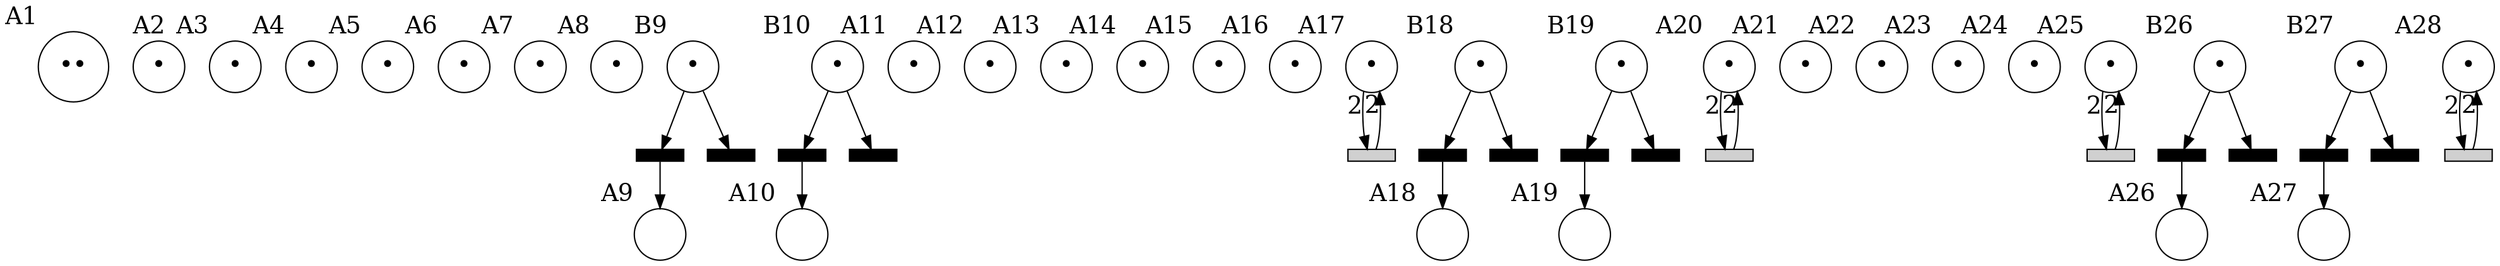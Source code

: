 digraph G {

	node[fontsize=18];
	edge[fontsize=18];
	A1 [shape=circle,xlabel="A1",label="••",pos="0.000000,0.000000!"];
	A2 [shape=circle,xlabel="A2",label="•",pos="0.000000,-0.746947!"];
	A3 [shape=circle,xlabel="A3",label="•",pos="0.000000,-1.493894!"];
	A4 [shape=circle,xlabel="A4",label="•",pos="0.000000,-2.240841!"];
	A5 [shape=circle,xlabel="A5",label="•",pos="-0.746947,-2.614314!"];
	A6 [shape=circle,xlabel="A6",label="•",pos="-1.493894,-2.987788!"];
	A7 [shape=circle,xlabel="A7",label="•",pos="-2.240841,-3.361261!"];
	A8 [shape=circle,xlabel="A8",label="•",pos="-2.987788,-3.734735!"];
	A9 [shape=circle,xlabel="A9",label=" ",pos="0.746947,-2.614314!"];
	B9 [shape=circle,xlabel="B9",label="•",pos="0.746947,-1.601814!"];
	A10 [shape=circle,xlabel="A10",label=" ",pos="1.493894,-2.987788!"];
	B10 [shape=circle,xlabel="B10",label="•",pos="1.493894,-1.975288!"];
	A11 [shape=circle,xlabel="A11",label="•",pos="2.240841,-3.361261!"];
	A12 [shape=circle,xlabel="A12",label="•",pos="2.987788,-3.734735!"];
	A13 [shape=circle,xlabel="A13",label="•",pos="-2.987788,-4.481681!"];
	A14 [shape=circle,xlabel="A14",label="•",pos="-2.987788,-5.228628!"];
	A15 [shape=circle,xlabel="A15",label="•",pos="-3.734735,-5.602102!"];
	A16 [shape=circle,xlabel="A16",label="•",pos="-4.481681,-5.975575!"];
	A17 [shape=circle,xlabel="A17",label="•",pos="-5.228628,-6.349049!"];
	A18 [shape=circle,xlabel="A18",label=" ",pos="-2.240841,-5.602102!"];
	B18 [shape=circle,xlabel="B18",label="•",pos="-2.240841,-4.589602!"];
	A19 [shape=circle,xlabel="A19",label=" ",pos="-1.493894,-5.975575!"];
	B19 [shape=circle,xlabel="B19",label="•",pos="-1.493894,-4.963075!"];
	A20 [shape=circle,xlabel="A20",label="•",pos="-0.746947,-6.349049!"];
	A21 [shape=circle,xlabel="A21",label="•",pos="2.987788,-4.481681!"];
	A22 [shape=circle,xlabel="A22",label="•",pos="2.987788,-5.228628!"];
	A23 [shape=circle,xlabel="A23",label="•",pos="2.240841,-5.602102!"];
	A24 [shape=circle,xlabel="A24",label="•",pos="1.493894,-5.975575!"];
	A25 [shape=circle,xlabel="A25",label="•",pos="0.746947,-6.349049!"];
	A26 [shape=circle,xlabel="A26",label=" ",pos="3.734735,-5.602102!"];
	B26 [shape=circle,xlabel="B26",label="•",pos="3.734735,-4.589602!"];
	A27 [shape=circle,xlabel="A27",label=" ",pos="4.481681,-5.975575!"];
	B27 [shape=circle,xlabel="B27",label="•",pos="4.481681,-4.963075!"];
	A28 [shape=circle,xlabel="A28",label="•",pos="5.228628,-6.349049!"];
	tb9 [shape=rect,fixedsize=true,height=0.12,width=0.5,style=filled,fillcolor=black,xlabel="",label="",pos="0.746947,-2.108064!"];
	tAb9 [shape=rect,fixedsize=true,height=0.12,width=0.5,style=filled,fillcolor=black,xlabel="",label="",pos="0.746947,-1.095564!"];
	tb10 [shape=rect,fixedsize=true,height=0.12,width=0.5,style=filled,fillcolor=black,xlabel="",label="",pos="1.493894,-2.481538!"];
	tAb10 [shape=rect,fixedsize=true,height=0.12,width=0.5,style=filled,fillcolor=black,xlabel="",label="",pos="1.493894,-1.469038!"];
	tb18 [shape=rect,fixedsize=true,height=0.12,width=0.5,style=filled,fillcolor=black,xlabel="",label="",pos="-2.240841,-5.095852!"];
	tAb18 [shape=rect,fixedsize=true,height=0.12,width=0.5,style=filled,fillcolor=black,xlabel="",label="",pos="-2.240841,-4.083352!"];
	tb19 [shape=rect,fixedsize=true,height=0.12,width=0.5,style=filled,fillcolor=black,xlabel="",label="",pos="-1.493894,-5.469325!"];
	tAb19 [shape=rect,fixedsize=true,height=0.12,width=0.5,style=filled,fillcolor=black,xlabel="",label="",pos="-1.493894,-4.456825!"];
	tb26 [shape=rect,fixedsize=true,height=0.12,width=0.5,style=filled,fillcolor=black,xlabel="",label="",pos="3.734735,-5.095852!"];
	tAb26 [shape=rect,fixedsize=true,height=0.12,width=0.5,style=filled,fillcolor=black,xlabel="",label="",pos="3.734735,-4.083352!"];
	tb27 [shape=rect,fixedsize=true,height=0.12,width=0.5,style=filled,fillcolor=black,xlabel="",label="",pos="4.481681,-5.469325!"];
	tAb27 [shape=rect,fixedsize=true,height=0.12,width=0.5,style=filled,fillcolor=black,xlabel="",label="",pos="4.481681,-4.456825!"];
	tloop17 [shape=rect,fixedsize=true,height=0.12,width=0.5,style=filled,fillcolor="#D0D0D0",xlabel="",label="",pos="-5.228628,-7.099049!"];
	tloop20 [shape=rect,fixedsize=true,height=0.12,width=0.5,style=filled,fillcolor="#D0D0D0",xlabel="",label="",pos="-0.746947,-7.099049!"];
	tloop25 [shape=rect,fixedsize=true,height=0.12,width=0.5,style=filled,fillcolor="#D0D0D0",xlabel="",label="",pos="0.746947,-7.099049!"];
	tloop28 [shape=rect,fixedsize=true,height=0.12,width=0.5,style=filled,fillcolor="#D0D0D0",xlabel="",label="",pos="5.228628,-7.099049!"];
	B9 -> tb9;
	B9 -> tAb9;
	B10 -> tb10;
	B10 -> tAb10;
	B18 -> tb18;
	B18 -> tAb18;
	B19 -> tb19;
	B19 -> tAb19;
	B26 -> tb26;
	B26 -> tAb26;
	B27 -> tb27;
	B27 -> tAb27;
	A17 -> tloop17 [xlabel="2"];
	A20 -> tloop20 [xlabel="2"];
	A25 -> tloop25 [xlabel="2"];
	A28 -> tloop28 [xlabel="2"];
	tb9 -> A9;
	tb10 -> A10;
	tb18 -> A18;
	tb19 -> A19;
	tb26 -> A26;
	tb27 -> A27;
	tloop17 -> A17 [xlabel="2"];
	tloop20 -> A20 [xlabel="2"];
	tloop25 -> A25 [xlabel="2"];
	tloop28 -> A28 [xlabel="2"];
}
